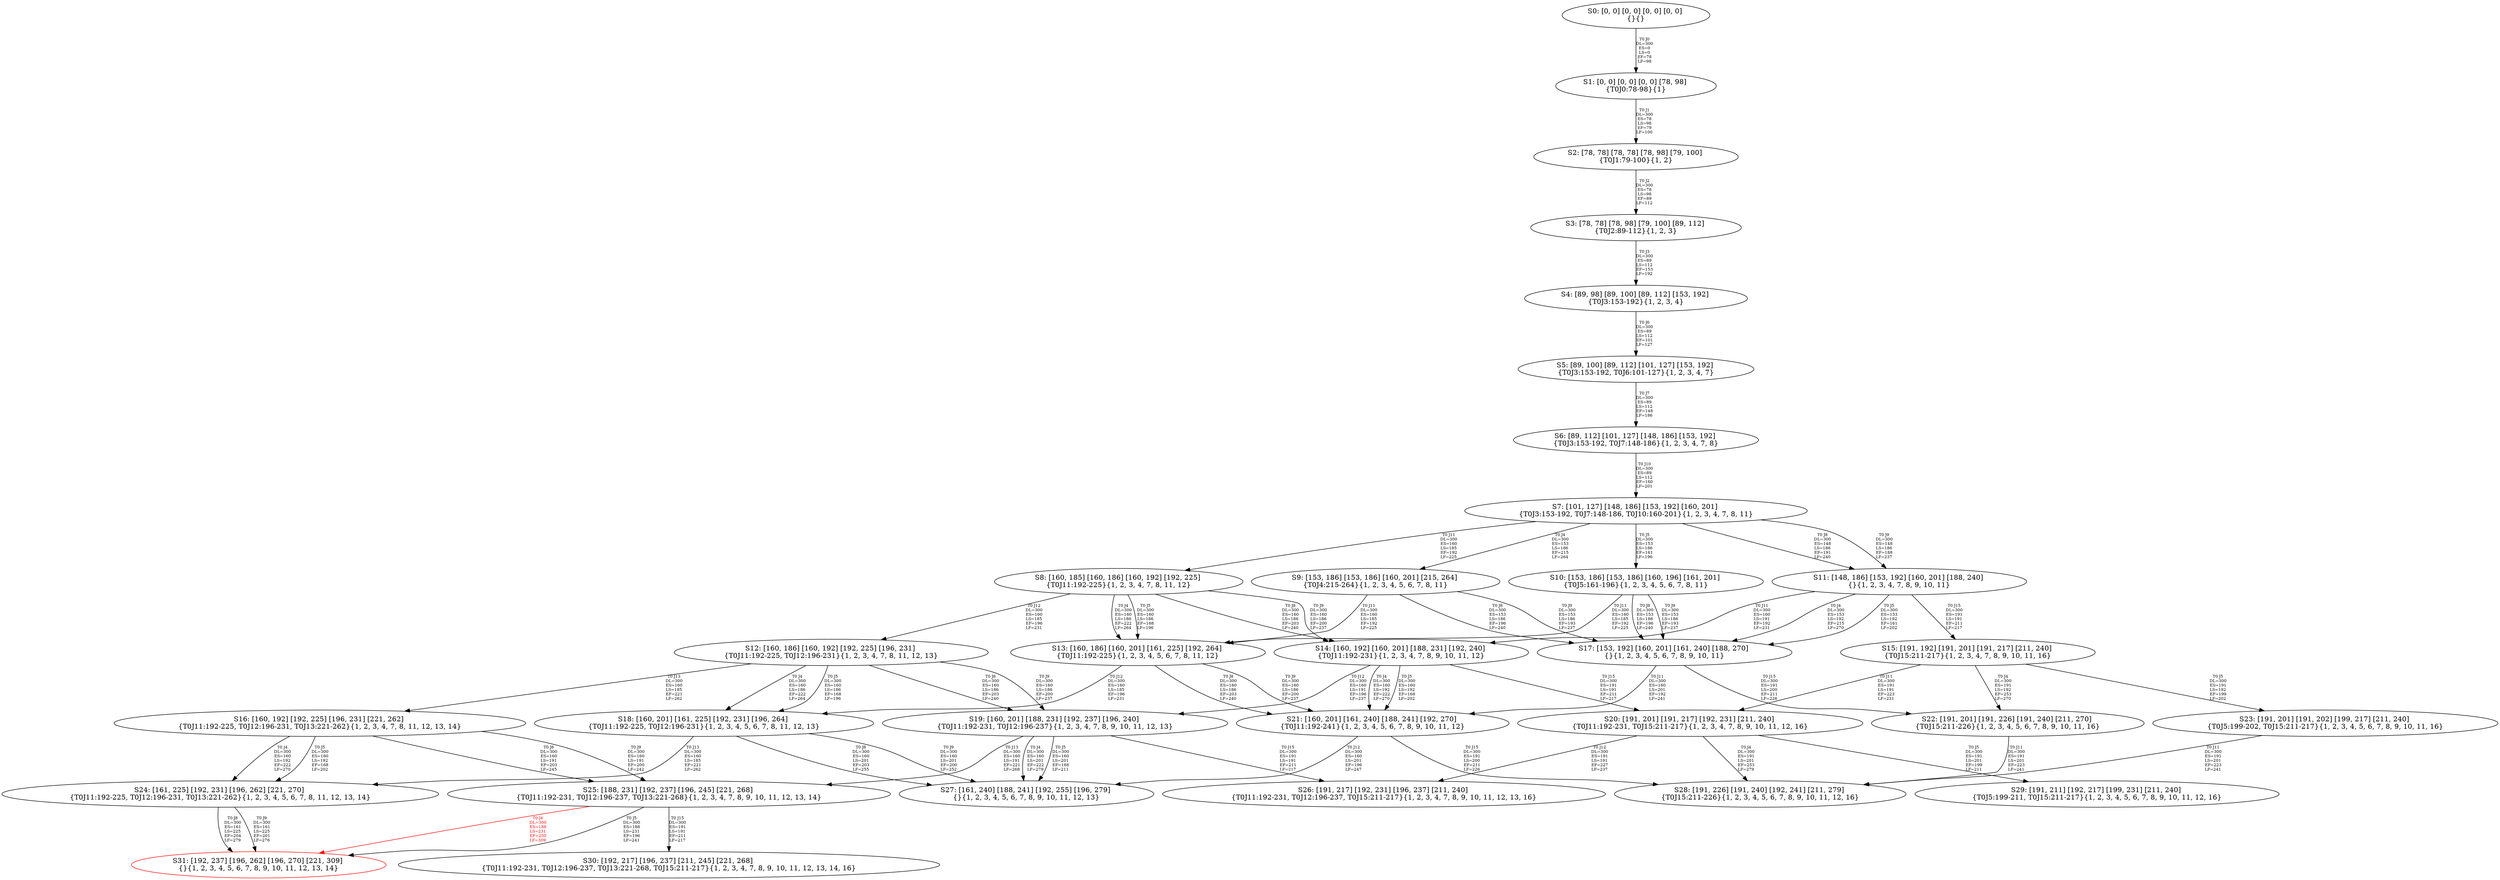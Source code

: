 digraph {
	S0[label="S0: [0, 0] [0, 0] [0, 0] [0, 0] \n{}{}"];
	S1[label="S1: [0, 0] [0, 0] [0, 0] [78, 98] \n{T0J0:78-98}{1}"];
	S2[label="S2: [78, 78] [78, 78] [78, 98] [79, 100] \n{T0J1:79-100}{1, 2}"];
	S3[label="S3: [78, 78] [78, 98] [79, 100] [89, 112] \n{T0J2:89-112}{1, 2, 3}"];
	S4[label="S4: [89, 98] [89, 100] [89, 112] [153, 192] \n{T0J3:153-192}{1, 2, 3, 4}"];
	S5[label="S5: [89, 100] [89, 112] [101, 127] [153, 192] \n{T0J3:153-192, T0J6:101-127}{1, 2, 3, 4, 7}"];
	S6[label="S6: [89, 112] [101, 127] [148, 186] [153, 192] \n{T0J3:153-192, T0J7:148-186}{1, 2, 3, 4, 7, 8}"];
	S7[label="S7: [101, 127] [148, 186] [153, 192] [160, 201] \n{T0J3:153-192, T0J7:148-186, T0J10:160-201}{1, 2, 3, 4, 7, 8, 11}"];
	S8[label="S8: [160, 185] [160, 186] [160, 192] [192, 225] \n{T0J11:192-225}{1, 2, 3, 4, 7, 8, 11, 12}"];
	S9[label="S9: [153, 186] [153, 186] [160, 201] [215, 264] \n{T0J4:215-264}{1, 2, 3, 4, 5, 6, 7, 8, 11}"];
	S10[label="S10: [153, 186] [153, 186] [160, 196] [161, 201] \n{T0J5:161-196}{1, 2, 3, 4, 5, 6, 7, 8, 11}"];
	S11[label="S11: [148, 186] [153, 192] [160, 201] [188, 240] \n{}{1, 2, 3, 4, 7, 8, 9, 10, 11}"];
	S12[label="S12: [160, 186] [160, 192] [192, 225] [196, 231] \n{T0J11:192-225, T0J12:196-231}{1, 2, 3, 4, 7, 8, 11, 12, 13}"];
	S13[label="S13: [160, 186] [160, 201] [161, 225] [192, 264] \n{T0J11:192-225}{1, 2, 3, 4, 5, 6, 7, 8, 11, 12}"];
	S14[label="S14: [160, 192] [160, 201] [188, 231] [192, 240] \n{T0J11:192-231}{1, 2, 3, 4, 7, 8, 9, 10, 11, 12}"];
	S15[label="S15: [191, 192] [191, 201] [191, 217] [211, 240] \n{T0J15:211-217}{1, 2, 3, 4, 7, 8, 9, 10, 11, 16}"];
	S16[label="S16: [160, 192] [192, 225] [196, 231] [221, 262] \n{T0J11:192-225, T0J12:196-231, T0J13:221-262}{1, 2, 3, 4, 7, 8, 11, 12, 13, 14}"];
	S17[label="S17: [153, 192] [160, 201] [161, 240] [188, 270] \n{}{1, 2, 3, 4, 5, 6, 7, 8, 9, 10, 11}"];
	S18[label="S18: [160, 201] [161, 225] [192, 231] [196, 264] \n{T0J11:192-225, T0J12:196-231}{1, 2, 3, 4, 5, 6, 7, 8, 11, 12, 13}"];
	S19[label="S19: [160, 201] [188, 231] [192, 237] [196, 240] \n{T0J11:192-231, T0J12:196-237}{1, 2, 3, 4, 7, 8, 9, 10, 11, 12, 13}"];
	S20[label="S20: [191, 201] [191, 217] [192, 231] [211, 240] \n{T0J11:192-231, T0J15:211-217}{1, 2, 3, 4, 7, 8, 9, 10, 11, 12, 16}"];
	S21[label="S21: [160, 201] [161, 240] [188, 241] [192, 270] \n{T0J11:192-241}{1, 2, 3, 4, 5, 6, 7, 8, 9, 10, 11, 12}"];
	S22[label="S22: [191, 201] [191, 226] [191, 240] [211, 270] \n{T0J15:211-226}{1, 2, 3, 4, 5, 6, 7, 8, 9, 10, 11, 16}"];
	S23[label="S23: [191, 201] [191, 202] [199, 217] [211, 240] \n{T0J5:199-202, T0J15:211-217}{1, 2, 3, 4, 5, 6, 7, 8, 9, 10, 11, 16}"];
	S24[label="S24: [161, 225] [192, 231] [196, 262] [221, 270] \n{T0J11:192-225, T0J12:196-231, T0J13:221-262}{1, 2, 3, 4, 5, 6, 7, 8, 11, 12, 13, 14}"];
	S25[label="S25: [188, 231] [192, 237] [196, 245] [221, 268] \n{T0J11:192-231, T0J12:196-237, T0J13:221-268}{1, 2, 3, 4, 7, 8, 9, 10, 11, 12, 13, 14}"];
	S26[label="S26: [191, 217] [192, 231] [196, 237] [211, 240] \n{T0J11:192-231, T0J12:196-237, T0J15:211-217}{1, 2, 3, 4, 7, 8, 9, 10, 11, 12, 13, 16}"];
	S27[label="S27: [161, 240] [188, 241] [192, 255] [196, 279] \n{}{1, 2, 3, 4, 5, 6, 7, 8, 9, 10, 11, 12, 13}"];
	S28[label="S28: [191, 226] [191, 240] [192, 241] [211, 279] \n{T0J15:211-226}{1, 2, 3, 4, 5, 6, 7, 8, 9, 10, 11, 12, 16}"];
	S29[label="S29: [191, 211] [192, 217] [199, 231] [211, 240] \n{T0J5:199-211, T0J15:211-217}{1, 2, 3, 4, 5, 6, 7, 8, 9, 10, 11, 12, 16}"];
	S30[label="S30: [192, 217] [196, 237] [211, 245] [221, 268] \n{T0J11:192-231, T0J12:196-237, T0J13:221-268, T0J15:211-217}{1, 2, 3, 4, 7, 8, 9, 10, 11, 12, 13, 14, 16}"];
	S31[label="S31: [192, 237] [196, 262] [196, 270] [221, 309] \n{}{1, 2, 3, 4, 5, 6, 7, 8, 9, 10, 11, 12, 13, 14}"];
	S0 -> S1[label="T0 J0\nDL=300\nES=0\nLS=0\nEF=78\nLF=98",fontsize=8];
	S1 -> S2[label="T0 J1\nDL=300\nES=78\nLS=98\nEF=79\nLF=100",fontsize=8];
	S2 -> S3[label="T0 J2\nDL=300\nES=78\nLS=98\nEF=89\nLF=112",fontsize=8];
	S3 -> S4[label="T0 J3\nDL=300\nES=89\nLS=112\nEF=153\nLF=192",fontsize=8];
	S4 -> S5[label="T0 J6\nDL=300\nES=89\nLS=112\nEF=101\nLF=127",fontsize=8];
	S5 -> S6[label="T0 J7\nDL=300\nES=89\nLS=112\nEF=148\nLF=186",fontsize=8];
	S6 -> S7[label="T0 J10\nDL=300\nES=89\nLS=112\nEF=160\nLF=201",fontsize=8];
	S7 -> S9[label="T0 J4\nDL=300\nES=153\nLS=186\nEF=215\nLF=264",fontsize=8];
	S7 -> S10[label="T0 J5\nDL=300\nES=153\nLS=186\nEF=161\nLF=196",fontsize=8];
	S7 -> S11[label="T0 J8\nDL=300\nES=148\nLS=186\nEF=191\nLF=240",fontsize=8];
	S7 -> S11[label="T0 J9\nDL=300\nES=148\nLS=186\nEF=188\nLF=237",fontsize=8];
	S7 -> S8[label="T0 J11\nDL=300\nES=160\nLS=185\nEF=192\nLF=225",fontsize=8];
	S8 -> S13[label="T0 J4\nDL=300\nES=160\nLS=186\nEF=222\nLF=264",fontsize=8];
	S8 -> S13[label="T0 J5\nDL=300\nES=160\nLS=186\nEF=168\nLF=196",fontsize=8];
	S8 -> S14[label="T0 J8\nDL=300\nES=160\nLS=186\nEF=203\nLF=240",fontsize=8];
	S8 -> S14[label="T0 J9\nDL=300\nES=160\nLS=186\nEF=200\nLF=237",fontsize=8];
	S8 -> S12[label="T0 J12\nDL=300\nES=160\nLS=185\nEF=196\nLF=231",fontsize=8];
	S9 -> S17[label="T0 J8\nDL=300\nES=153\nLS=186\nEF=196\nLF=240",fontsize=8];
	S9 -> S17[label="T0 J9\nDL=300\nES=153\nLS=186\nEF=193\nLF=237",fontsize=8];
	S9 -> S13[label="T0 J11\nDL=300\nES=160\nLS=185\nEF=192\nLF=225",fontsize=8];
	S10 -> S17[label="T0 J8\nDL=300\nES=153\nLS=186\nEF=196\nLF=240",fontsize=8];
	S10 -> S17[label="T0 J9\nDL=300\nES=153\nLS=186\nEF=193\nLF=237",fontsize=8];
	S10 -> S13[label="T0 J11\nDL=300\nES=160\nLS=185\nEF=192\nLF=225",fontsize=8];
	S11 -> S17[label="T0 J4\nDL=300\nES=153\nLS=192\nEF=215\nLF=270",fontsize=8];
	S11 -> S17[label="T0 J5\nDL=300\nES=153\nLS=192\nEF=161\nLF=202",fontsize=8];
	S11 -> S14[label="T0 J11\nDL=300\nES=160\nLS=191\nEF=192\nLF=231",fontsize=8];
	S11 -> S15[label="T0 J15\nDL=300\nES=191\nLS=191\nEF=211\nLF=217",fontsize=8];
	S12 -> S18[label="T0 J4\nDL=300\nES=160\nLS=186\nEF=222\nLF=264",fontsize=8];
	S12 -> S18[label="T0 J5\nDL=300\nES=160\nLS=186\nEF=168\nLF=196",fontsize=8];
	S12 -> S19[label="T0 J8\nDL=300\nES=160\nLS=186\nEF=203\nLF=240",fontsize=8];
	S12 -> S19[label="T0 J9\nDL=300\nES=160\nLS=186\nEF=200\nLF=237",fontsize=8];
	S12 -> S16[label="T0 J13\nDL=300\nES=160\nLS=185\nEF=221\nLF=262",fontsize=8];
	S13 -> S21[label="T0 J8\nDL=300\nES=160\nLS=186\nEF=203\nLF=240",fontsize=8];
	S13 -> S21[label="T0 J9\nDL=300\nES=160\nLS=186\nEF=200\nLF=237",fontsize=8];
	S13 -> S18[label="T0 J12\nDL=300\nES=160\nLS=185\nEF=196\nLF=231",fontsize=8];
	S14 -> S21[label="T0 J4\nDL=300\nES=160\nLS=192\nEF=222\nLF=270",fontsize=8];
	S14 -> S21[label="T0 J5\nDL=300\nES=160\nLS=192\nEF=168\nLF=202",fontsize=8];
	S14 -> S19[label="T0 J12\nDL=300\nES=160\nLS=191\nEF=196\nLF=237",fontsize=8];
	S14 -> S20[label="T0 J15\nDL=300\nES=191\nLS=191\nEF=211\nLF=217",fontsize=8];
	S15 -> S22[label="T0 J4\nDL=300\nES=191\nLS=192\nEF=253\nLF=270",fontsize=8];
	S15 -> S23[label="T0 J5\nDL=300\nES=191\nLS=192\nEF=199\nLF=202",fontsize=8];
	S15 -> S20[label="T0 J11\nDL=300\nES=191\nLS=191\nEF=223\nLF=231",fontsize=8];
	S16 -> S24[label="T0 J4\nDL=300\nES=160\nLS=192\nEF=222\nLF=270",fontsize=8];
	S16 -> S24[label="T0 J5\nDL=300\nES=160\nLS=192\nEF=168\nLF=202",fontsize=8];
	S16 -> S25[label="T0 J8\nDL=300\nES=160\nLS=191\nEF=203\nLF=245",fontsize=8];
	S16 -> S25[label="T0 J9\nDL=300\nES=160\nLS=191\nEF=200\nLF=242",fontsize=8];
	S17 -> S21[label="T0 J11\nDL=300\nES=160\nLS=201\nEF=192\nLF=241",fontsize=8];
	S17 -> S22[label="T0 J15\nDL=300\nES=191\nLS=200\nEF=211\nLF=226",fontsize=8];
	S18 -> S27[label="T0 J8\nDL=300\nES=160\nLS=201\nEF=203\nLF=255",fontsize=8];
	S18 -> S27[label="T0 J9\nDL=300\nES=160\nLS=201\nEF=200\nLF=252",fontsize=8];
	S18 -> S24[label="T0 J13\nDL=300\nES=160\nLS=185\nEF=221\nLF=262",fontsize=8];
	S19 -> S27[label="T0 J4\nDL=300\nES=160\nLS=201\nEF=222\nLF=279",fontsize=8];
	S19 -> S27[label="T0 J5\nDL=300\nES=160\nLS=201\nEF=168\nLF=211",fontsize=8];
	S19 -> S25[label="T0 J13\nDL=300\nES=160\nLS=191\nEF=221\nLF=268",fontsize=8];
	S19 -> S26[label="T0 J15\nDL=300\nES=191\nLS=191\nEF=211\nLF=217",fontsize=8];
	S20 -> S28[label="T0 J4\nDL=300\nES=191\nLS=201\nEF=253\nLF=279",fontsize=8];
	S20 -> S29[label="T0 J5\nDL=300\nES=191\nLS=201\nEF=199\nLF=211",fontsize=8];
	S20 -> S26[label="T0 J12\nDL=300\nES=191\nLS=191\nEF=227\nLF=237",fontsize=8];
	S21 -> S27[label="T0 J12\nDL=300\nES=160\nLS=201\nEF=196\nLF=247",fontsize=8];
	S21 -> S28[label="T0 J15\nDL=300\nES=191\nLS=200\nEF=211\nLF=226",fontsize=8];
	S22 -> S28[label="T0 J11\nDL=300\nES=191\nLS=201\nEF=223\nLF=241",fontsize=8];
	S23 -> S28[label="T0 J11\nDL=300\nES=191\nLS=201\nEF=223\nLF=241",fontsize=8];
	S24 -> S31[label="T0 J8\nDL=300\nES=161\nLS=225\nEF=204\nLF=279",fontsize=8];
	S24 -> S31[label="T0 J9\nDL=300\nES=161\nLS=225\nEF=201\nLF=276",fontsize=8];
	S25 -> S31[label="T0 J4\nDL=300\nES=188\nLS=231\nEF=250\nLF=309",color=Red,fontcolor=Red,fontsize=8];
S31[color=Red];
	S25 -> S31[label="T0 J5\nDL=300\nES=188\nLS=231\nEF=196\nLF=241",fontsize=8];
	S25 -> S30[label="T0 J15\nDL=300\nES=191\nLS=191\nEF=211\nLF=217",fontsize=8];
}
